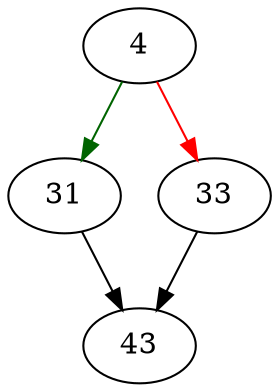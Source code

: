 strict digraph "walWriteOneFrame" {
	// Node definitions.
	4 [entry=true];
	31;
	33;
	43;

	// Edge definitions.
	4 -> 31 [
		color=darkgreen
		cond=true
	];
	4 -> 33 [
		color=red
		cond=false
	];
	31 -> 43;
	33 -> 43;
}